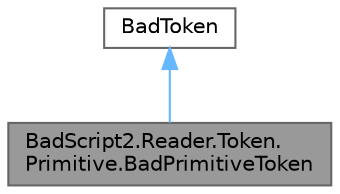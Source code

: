 digraph "BadScript2.Reader.Token.Primitive.BadPrimitiveToken"
{
 // LATEX_PDF_SIZE
  bgcolor="transparent";
  edge [fontname=Helvetica,fontsize=10,labelfontname=Helvetica,labelfontsize=10];
  node [fontname=Helvetica,fontsize=10,shape=box,height=0.2,width=0.4];
  Node1 [id="Node000001",label="BadScript2.Reader.Token.\lPrimitive.BadPrimitiveToken",height=0.2,width=0.4,color="gray40", fillcolor="grey60", style="filled", fontcolor="black",tooltip="Base class for all primitive tokens."];
  Node2 -> Node1 [id="edge1_Node000001_Node000002",dir="back",color="steelblue1",style="solid",tooltip=" "];
  Node2 [id="Node000002",label="BadToken",height=0.2,width=0.4,color="gray40", fillcolor="white", style="filled",URL="$class_bad_script2_1_1_reader_1_1_token_1_1_bad_token.html",tooltip="Base Class for All tokens."];
}
